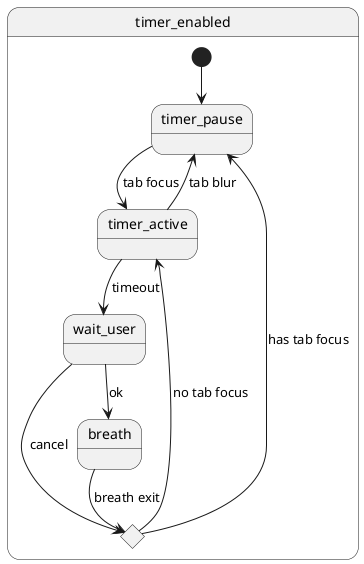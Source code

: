 @startuml
state timer_enabled {
    [*] --> timer_pause
    timer_pause --> timer_active: tab focus
    timer_active --> timer_pause: tab blur

    state c <<choice>>

    timer_active --> wait_user: timeout
    wait_user --> breath: ok

    wait_user --> c: cancel
    breath --> c: breath exit

    c --> timer_pause: has tab focus
    c --> timer_active: no tab focus
}
@enduml
